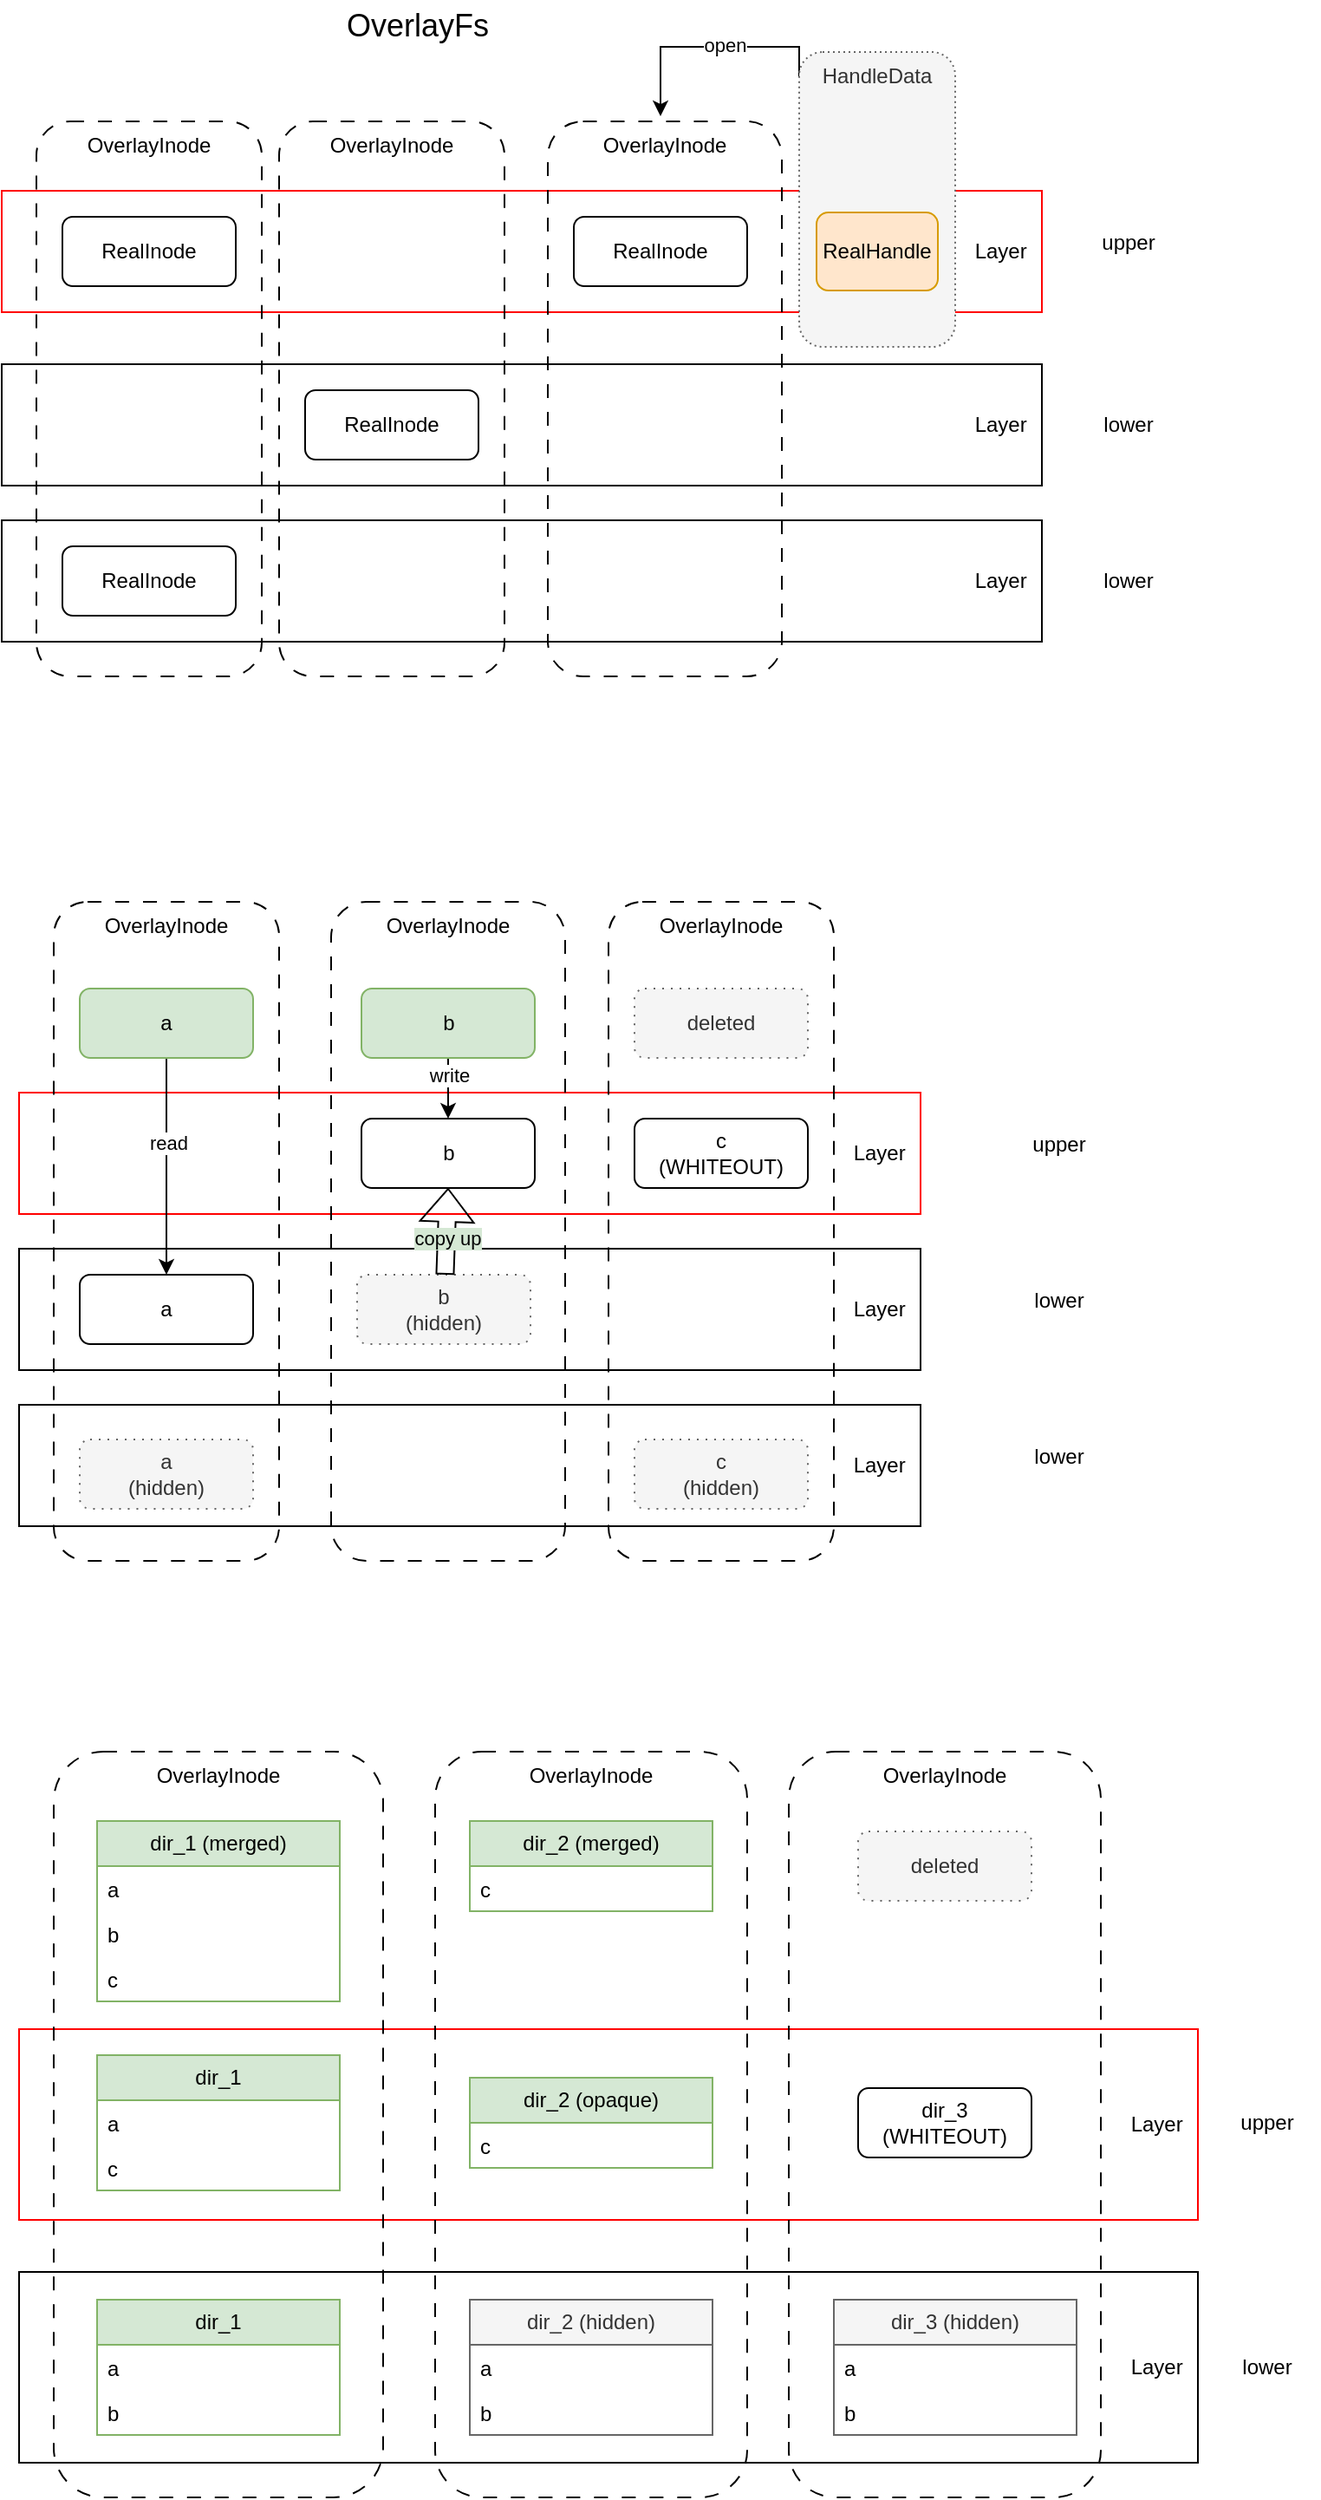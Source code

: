<mxfile version="21.7.5" type="device">
  <diagram name="第 1 页" id="wSUHaZ1ABxHqT4EEoN6Q">
    <mxGraphModel dx="1026" dy="597" grid="1" gridSize="10" guides="1" tooltips="1" connect="1" arrows="1" fold="1" page="1" pageScale="1" pageWidth="827" pageHeight="1169" math="0" shadow="0">
      <root>
        <mxCell id="0" />
        <mxCell id="1" parent="0" />
        <mxCell id="h7JcLIzoPeIqAFTZNADB-1" value="Layer&amp;nbsp;&amp;nbsp;" style="rounded=0;whiteSpace=wrap;html=1;align=right;" vertex="1" parent="1">
          <mxGeometry x="60" y="360" width="600" height="70" as="geometry" />
        </mxCell>
        <mxCell id="h7JcLIzoPeIqAFTZNADB-2" value="RealInode" style="rounded=1;whiteSpace=wrap;html=1;" vertex="1" parent="1">
          <mxGeometry x="95" y="375" width="100" height="40" as="geometry" />
        </mxCell>
        <mxCell id="h7JcLIzoPeIqAFTZNADB-4" value="RealInode" style="rounded=1;whiteSpace=wrap;html=1;" vertex="1" parent="1">
          <mxGeometry x="414" y="185" width="100" height="40" as="geometry" />
        </mxCell>
        <mxCell id="h7JcLIzoPeIqAFTZNADB-5" value="Layer&amp;nbsp;&amp;nbsp;" style="rounded=0;whiteSpace=wrap;html=1;align=right;" vertex="1" parent="1">
          <mxGeometry x="60" y="270" width="600" height="70" as="geometry" />
        </mxCell>
        <mxCell id="h7JcLIzoPeIqAFTZNADB-6" value="Layer&amp;nbsp;&amp;nbsp;" style="rounded=0;whiteSpace=wrap;html=1;strokeColor=#FF0000;align=right;" vertex="1" parent="1">
          <mxGeometry x="60" y="170" width="600" height="70" as="geometry" />
        </mxCell>
        <mxCell id="h7JcLIzoPeIqAFTZNADB-10" value="RealInode" style="rounded=1;whiteSpace=wrap;html=1;" vertex="1" parent="1">
          <mxGeometry x="95" y="185" width="100" height="40" as="geometry" />
        </mxCell>
        <mxCell id="h7JcLIzoPeIqAFTZNADB-3" value="RealInode" style="rounded=1;whiteSpace=wrap;html=1;" vertex="1" parent="1">
          <mxGeometry x="235" y="285" width="100" height="40" as="geometry" />
        </mxCell>
        <mxCell id="h7JcLIzoPeIqAFTZNADB-11" value="RealInode" style="rounded=1;whiteSpace=wrap;html=1;" vertex="1" parent="1">
          <mxGeometry x="390" y="185" width="100" height="40" as="geometry" />
        </mxCell>
        <mxCell id="h7JcLIzoPeIqAFTZNADB-15" value="OverlayInode" style="rounded=1;whiteSpace=wrap;html=1;dashed=1;dashPattern=8 8;strokeWidth=1;perimeterSpacing=3;fillStyle=auto;fillColor=none;verticalAlign=top;" vertex="1" parent="1">
          <mxGeometry x="375" y="130" width="135" height="320" as="geometry" />
        </mxCell>
        <mxCell id="h7JcLIzoPeIqAFTZNADB-13" value="OverlayInode" style="rounded=1;whiteSpace=wrap;html=1;dashed=1;dashPattern=8 8;strokeWidth=1;perimeterSpacing=3;fillStyle=auto;fillColor=none;verticalAlign=top;" vertex="1" parent="1">
          <mxGeometry x="80" y="130" width="130" height="320" as="geometry" />
        </mxCell>
        <mxCell id="h7JcLIzoPeIqAFTZNADB-14" value="OverlayInode" style="rounded=1;whiteSpace=wrap;html=1;dashed=1;dashPattern=8 8;strokeWidth=1;perimeterSpacing=3;fillStyle=auto;fillColor=none;verticalAlign=top;" vertex="1" parent="1">
          <mxGeometry x="220" y="130" width="130" height="320" as="geometry" />
        </mxCell>
        <mxCell id="h7JcLIzoPeIqAFTZNADB-16" value="OverlayFs" style="text;html=1;strokeColor=none;fillColor=none;align=center;verticalAlign=middle;whiteSpace=wrap;rounded=0;fontSize=18;" vertex="1" parent="1">
          <mxGeometry x="240" y="60" width="120" height="30" as="geometry" />
        </mxCell>
        <mxCell id="h7JcLIzoPeIqAFTZNADB-18" value="" style="edgeStyle=orthogonalEdgeStyle;rounded=0;orthogonalLoop=1;jettySize=auto;html=1;exitX=0.031;exitY=0.097;exitDx=0;exitDy=0;exitPerimeter=0;" edge="1" parent="1" source="h7JcLIzoPeIqAFTZNADB-19" target="h7JcLIzoPeIqAFTZNADB-15">
          <mxGeometry relative="1" as="geometry">
            <Array as="points">
              <mxPoint x="520" y="87" />
              <mxPoint x="440" y="87" />
            </Array>
          </mxGeometry>
        </mxCell>
        <mxCell id="h7JcLIzoPeIqAFTZNADB-20" value="open" style="edgeLabel;html=1;align=center;verticalAlign=middle;resizable=0;points=[];" vertex="1" connectable="0" parent="h7JcLIzoPeIqAFTZNADB-18">
          <mxGeometry x="-0.125" y="-1" relative="1" as="geometry">
            <mxPoint as="offset" />
          </mxGeometry>
        </mxCell>
        <mxCell id="h7JcLIzoPeIqAFTZNADB-19" value="HandleData" style="rounded=1;whiteSpace=wrap;html=1;dashed=1;dashPattern=1 2;strokeWidth=1;perimeterSpacing=3;fillStyle=auto;fillColor=#f5f5f5;verticalAlign=top;fontColor=#333333;strokeColor=#666666;" vertex="1" parent="1">
          <mxGeometry x="520" y="90" width="90" height="170" as="geometry" />
        </mxCell>
        <mxCell id="h7JcLIzoPeIqAFTZNADB-17" value="RealHandle" style="rounded=1;whiteSpace=wrap;html=1;fillColor=#ffe6cc;strokeColor=#d79b00;" vertex="1" parent="1">
          <mxGeometry x="530" y="182.5" width="70" height="45" as="geometry" />
        </mxCell>
        <mxCell id="h7JcLIzoPeIqAFTZNADB-21" value="lower" style="text;html=1;strokeColor=none;fillColor=none;align=center;verticalAlign=middle;whiteSpace=wrap;rounded=0;" vertex="1" parent="1">
          <mxGeometry x="680" y="290" width="60" height="30" as="geometry" />
        </mxCell>
        <mxCell id="h7JcLIzoPeIqAFTZNADB-22" value="upper" style="text;html=1;strokeColor=none;fillColor=none;align=center;verticalAlign=middle;whiteSpace=wrap;rounded=0;" vertex="1" parent="1">
          <mxGeometry x="680" y="185" width="60" height="30" as="geometry" />
        </mxCell>
        <mxCell id="h7JcLIzoPeIqAFTZNADB-23" value="lower" style="text;html=1;strokeColor=none;fillColor=none;align=center;verticalAlign=middle;whiteSpace=wrap;rounded=0;" vertex="1" parent="1">
          <mxGeometry x="680" y="380" width="60" height="30" as="geometry" />
        </mxCell>
        <mxCell id="h7JcLIzoPeIqAFTZNADB-24" value="Layer&amp;nbsp;&amp;nbsp;" style="rounded=0;whiteSpace=wrap;html=1;align=right;" vertex="1" parent="1">
          <mxGeometry x="70" y="870" width="520" height="70" as="geometry" />
        </mxCell>
        <mxCell id="h7JcLIzoPeIqAFTZNADB-27" value="Layer&amp;nbsp;&amp;nbsp;" style="rounded=0;whiteSpace=wrap;html=1;align=right;" vertex="1" parent="1">
          <mxGeometry x="70" y="780" width="520" height="70" as="geometry" />
        </mxCell>
        <mxCell id="h7JcLIzoPeIqAFTZNADB-28" value="Layer&amp;nbsp;&amp;nbsp;" style="rounded=0;whiteSpace=wrap;html=1;strokeColor=#FF0000;align=right;" vertex="1" parent="1">
          <mxGeometry x="70" y="690" width="520" height="70" as="geometry" />
        </mxCell>
        <mxCell id="h7JcLIzoPeIqAFTZNADB-32" value="OverlayInode" style="rounded=1;whiteSpace=wrap;html=1;dashed=1;dashPattern=8 8;strokeWidth=1;perimeterSpacing=3;fillStyle=auto;fillColor=none;verticalAlign=top;" vertex="1" parent="1">
          <mxGeometry x="250" y="580" width="135" height="380" as="geometry" />
        </mxCell>
        <mxCell id="h7JcLIzoPeIqAFTZNADB-40" value="lower" style="text;html=1;strokeColor=none;fillColor=none;align=center;verticalAlign=middle;whiteSpace=wrap;rounded=0;" vertex="1" parent="1">
          <mxGeometry x="640" y="795" width="60" height="30" as="geometry" />
        </mxCell>
        <mxCell id="h7JcLIzoPeIqAFTZNADB-41" value="upper" style="text;html=1;strokeColor=none;fillColor=none;align=center;verticalAlign=middle;whiteSpace=wrap;rounded=0;" vertex="1" parent="1">
          <mxGeometry x="640" y="705" width="60" height="30" as="geometry" />
        </mxCell>
        <mxCell id="h7JcLIzoPeIqAFTZNADB-42" value="lower" style="text;html=1;strokeColor=none;fillColor=none;align=center;verticalAlign=middle;whiteSpace=wrap;rounded=0;" vertex="1" parent="1">
          <mxGeometry x="640" y="885" width="60" height="30" as="geometry" />
        </mxCell>
        <mxCell id="h7JcLIzoPeIqAFTZNADB-33" value="OverlayInode" style="rounded=1;whiteSpace=wrap;html=1;dashed=1;dashPattern=8 8;strokeWidth=1;perimeterSpacing=3;fillStyle=auto;fillColor=none;verticalAlign=top;" vertex="1" parent="1">
          <mxGeometry x="90" y="580" width="130" height="380" as="geometry" />
        </mxCell>
        <mxCell id="h7JcLIzoPeIqAFTZNADB-29" value="a" style="rounded=1;whiteSpace=wrap;html=1;" vertex="1" parent="1">
          <mxGeometry x="105" y="795" width="100" height="40" as="geometry" />
        </mxCell>
        <mxCell id="h7JcLIzoPeIqAFTZNADB-25" value="a&lt;br&gt;(hidden)" style="rounded=1;whiteSpace=wrap;html=1;fillColor=#f5f5f5;fontColor=#333333;strokeColor=#666666;dashed=1;dashPattern=1 4;" vertex="1" parent="1">
          <mxGeometry x="105" y="890" width="100" height="40" as="geometry" />
        </mxCell>
        <mxCell id="h7JcLIzoPeIqAFTZNADB-31" value="b" style="rounded=1;whiteSpace=wrap;html=1;" vertex="1" parent="1">
          <mxGeometry x="267.5" y="705" width="100" height="40" as="geometry" />
        </mxCell>
        <mxCell id="h7JcLIzoPeIqAFTZNADB-44" value="b&lt;br&gt;(hidden)" style="rounded=1;whiteSpace=wrap;html=1;fillColor=#f5f5f5;strokeColor=#666666;dashed=1;dashPattern=1 4;fontColor=#333333;" vertex="1" parent="1">
          <mxGeometry x="265" y="795" width="100" height="40" as="geometry" />
        </mxCell>
        <mxCell id="h7JcLIzoPeIqAFTZNADB-45" value="" style="shape=flexArrow;endArrow=classic;html=1;rounded=0;entryX=0.5;entryY=1;entryDx=0;entryDy=0;" edge="1" parent="1" source="h7JcLIzoPeIqAFTZNADB-44" target="h7JcLIzoPeIqAFTZNADB-31">
          <mxGeometry width="50" height="50" relative="1" as="geometry">
            <mxPoint x="255" y="880" as="sourcePoint" />
            <mxPoint x="305" y="830" as="targetPoint" />
          </mxGeometry>
        </mxCell>
        <mxCell id="h7JcLIzoPeIqAFTZNADB-46" value="copy up" style="edgeLabel;html=1;align=center;verticalAlign=middle;resizable=0;points=[];labelBackgroundColor=#D5E8D4;" vertex="1" connectable="0" parent="h7JcLIzoPeIqAFTZNADB-45">
          <mxGeometry x="-0.3" y="-1" relative="1" as="geometry">
            <mxPoint x="-1" y="-4" as="offset" />
          </mxGeometry>
        </mxCell>
        <mxCell id="h7JcLIzoPeIqAFTZNADB-60" value="Layer&amp;nbsp;&amp;nbsp;" style="rounded=0;whiteSpace=wrap;html=1;align=right;" vertex="1" parent="1">
          <mxGeometry x="70" y="1370" width="680" height="110" as="geometry" />
        </mxCell>
        <mxCell id="h7JcLIzoPeIqAFTZNADB-61" value="Layer&amp;nbsp;&amp;nbsp;" style="rounded=0;whiteSpace=wrap;html=1;strokeColor=#FF0000;align=right;" vertex="1" parent="1">
          <mxGeometry x="70" y="1230" width="680" height="110" as="geometry" />
        </mxCell>
        <mxCell id="h7JcLIzoPeIqAFTZNADB-62" value="OverlayInode" style="rounded=1;whiteSpace=wrap;html=1;dashed=1;dashPattern=8 8;strokeWidth=1;perimeterSpacing=3;fillStyle=auto;fillColor=none;verticalAlign=top;" vertex="1" parent="1">
          <mxGeometry x="310" y="1070" width="180" height="430" as="geometry" />
        </mxCell>
        <mxCell id="h7JcLIzoPeIqAFTZNADB-64" value="upper" style="text;html=1;strokeColor=none;fillColor=none;align=center;verticalAlign=middle;whiteSpace=wrap;rounded=0;" vertex="1" parent="1">
          <mxGeometry x="760" y="1269" width="60" height="30" as="geometry" />
        </mxCell>
        <mxCell id="h7JcLIzoPeIqAFTZNADB-65" value="lower" style="text;html=1;strokeColor=none;fillColor=none;align=center;verticalAlign=middle;whiteSpace=wrap;rounded=0;" vertex="1" parent="1">
          <mxGeometry x="760" y="1410" width="60" height="30" as="geometry" />
        </mxCell>
        <mxCell id="h7JcLIzoPeIqAFTZNADB-66" value="OverlayInode" style="rounded=1;whiteSpace=wrap;html=1;dashed=1;dashPattern=8 8;strokeWidth=1;perimeterSpacing=3;fillStyle=auto;fillColor=none;verticalAlign=top;" vertex="1" parent="1">
          <mxGeometry x="90" y="1070" width="190" height="430" as="geometry" />
        </mxCell>
        <mxCell id="h7JcLIzoPeIqAFTZNADB-74" value="dir_1" style="swimlane;fontStyle=0;childLayout=stackLayout;horizontal=1;startSize=26;fillColor=#d5e8d4;horizontalStack=0;resizeParent=1;resizeParentMax=0;resizeLast=0;collapsible=1;marginBottom=0;whiteSpace=wrap;html=1;strokeColor=#82b366;" vertex="1" parent="1">
          <mxGeometry x="115" y="1386" width="140" height="78" as="geometry" />
        </mxCell>
        <mxCell id="h7JcLIzoPeIqAFTZNADB-75" value="a" style="text;strokeColor=none;fillColor=none;align=left;verticalAlign=top;spacingLeft=4;spacingRight=4;overflow=hidden;rotatable=0;points=[[0,0.5],[1,0.5]];portConstraint=eastwest;whiteSpace=wrap;html=1;" vertex="1" parent="h7JcLIzoPeIqAFTZNADB-74">
          <mxGeometry y="26" width="140" height="26" as="geometry" />
        </mxCell>
        <mxCell id="h7JcLIzoPeIqAFTZNADB-76" value="b" style="text;strokeColor=none;fillColor=none;align=left;verticalAlign=top;spacingLeft=4;spacingRight=4;overflow=hidden;rotatable=0;points=[[0,0.5],[1,0.5]];portConstraint=eastwest;whiteSpace=wrap;html=1;" vertex="1" parent="h7JcLIzoPeIqAFTZNADB-74">
          <mxGeometry y="52" width="140" height="26" as="geometry" />
        </mxCell>
        <mxCell id="h7JcLIzoPeIqAFTZNADB-78" value="dir_1" style="swimlane;fontStyle=0;childLayout=stackLayout;horizontal=1;startSize=26;fillColor=#d5e8d4;horizontalStack=0;resizeParent=1;resizeParentMax=0;resizeLast=0;collapsible=1;marginBottom=0;whiteSpace=wrap;html=1;strokeColor=#82b366;" vertex="1" parent="1">
          <mxGeometry x="115" y="1245" width="140" height="78" as="geometry" />
        </mxCell>
        <mxCell id="h7JcLIzoPeIqAFTZNADB-79" value="a" style="text;strokeColor=none;fillColor=none;align=left;verticalAlign=top;spacingLeft=4;spacingRight=4;overflow=hidden;rotatable=0;points=[[0,0.5],[1,0.5]];portConstraint=eastwest;whiteSpace=wrap;html=1;" vertex="1" parent="h7JcLIzoPeIqAFTZNADB-78">
          <mxGeometry y="26" width="140" height="26" as="geometry" />
        </mxCell>
        <mxCell id="h7JcLIzoPeIqAFTZNADB-80" value="c" style="text;strokeColor=none;fillColor=none;align=left;verticalAlign=top;spacingLeft=4;spacingRight=4;overflow=hidden;rotatable=0;points=[[0,0.5],[1,0.5]];portConstraint=eastwest;whiteSpace=wrap;html=1;" vertex="1" parent="h7JcLIzoPeIqAFTZNADB-78">
          <mxGeometry y="52" width="140" height="26" as="geometry" />
        </mxCell>
        <mxCell id="h7JcLIzoPeIqAFTZNADB-81" value="dir_1 (merged)" style="swimlane;fontStyle=0;childLayout=stackLayout;horizontal=1;startSize=26;fillColor=#d5e8d4;horizontalStack=0;resizeParent=1;resizeParentMax=0;resizeLast=0;collapsible=1;marginBottom=0;whiteSpace=wrap;html=1;strokeColor=#82b366;" vertex="1" parent="1">
          <mxGeometry x="115" y="1110" width="140" height="104" as="geometry" />
        </mxCell>
        <mxCell id="h7JcLIzoPeIqAFTZNADB-82" value="a" style="text;strokeColor=none;fillColor=none;align=left;verticalAlign=top;spacingLeft=4;spacingRight=4;overflow=hidden;rotatable=0;points=[[0,0.5],[1,0.5]];portConstraint=eastwest;whiteSpace=wrap;html=1;" vertex="1" parent="h7JcLIzoPeIqAFTZNADB-81">
          <mxGeometry y="26" width="140" height="26" as="geometry" />
        </mxCell>
        <mxCell id="h7JcLIzoPeIqAFTZNADB-83" value="b" style="text;strokeColor=none;fillColor=none;align=left;verticalAlign=top;spacingLeft=4;spacingRight=4;overflow=hidden;rotatable=0;points=[[0,0.5],[1,0.5]];portConstraint=eastwest;whiteSpace=wrap;html=1;" vertex="1" parent="h7JcLIzoPeIqAFTZNADB-81">
          <mxGeometry y="52" width="140" height="26" as="geometry" />
        </mxCell>
        <mxCell id="h7JcLIzoPeIqAFTZNADB-84" value="c" style="text;strokeColor=none;fillColor=none;align=left;verticalAlign=top;spacingLeft=4;spacingRight=4;overflow=hidden;rotatable=0;points=[[0,0.5],[1,0.5]];portConstraint=eastwest;whiteSpace=wrap;html=1;" vertex="1" parent="h7JcLIzoPeIqAFTZNADB-81">
          <mxGeometry y="78" width="140" height="26" as="geometry" />
        </mxCell>
        <mxCell id="h7JcLIzoPeIqAFTZNADB-85" value="dir_2 (opaque)" style="swimlane;fontStyle=0;childLayout=stackLayout;horizontal=1;startSize=26;fillColor=#d5e8d4;horizontalStack=0;resizeParent=1;resizeParentMax=0;resizeLast=0;collapsible=1;marginBottom=0;whiteSpace=wrap;html=1;strokeColor=#82b366;" vertex="1" parent="1">
          <mxGeometry x="330" y="1258" width="140" height="52" as="geometry" />
        </mxCell>
        <mxCell id="h7JcLIzoPeIqAFTZNADB-86" value="c" style="text;strokeColor=none;fillColor=none;align=left;verticalAlign=top;spacingLeft=4;spacingRight=4;overflow=hidden;rotatable=0;points=[[0,0.5],[1,0.5]];portConstraint=eastwest;whiteSpace=wrap;html=1;" vertex="1" parent="h7JcLIzoPeIqAFTZNADB-85">
          <mxGeometry y="26" width="140" height="26" as="geometry" />
        </mxCell>
        <mxCell id="h7JcLIzoPeIqAFTZNADB-88" value="dir_2 (hidden)" style="swimlane;fontStyle=0;childLayout=stackLayout;horizontal=1;startSize=26;fillColor=#f5f5f5;horizontalStack=0;resizeParent=1;resizeParentMax=0;resizeLast=0;collapsible=1;marginBottom=0;whiteSpace=wrap;html=1;strokeColor=#666666;fontColor=#333333;" vertex="1" parent="1">
          <mxGeometry x="330" y="1386" width="140" height="78" as="geometry" />
        </mxCell>
        <mxCell id="h7JcLIzoPeIqAFTZNADB-89" value="a" style="text;strokeColor=none;fillColor=none;align=left;verticalAlign=top;spacingLeft=4;spacingRight=4;overflow=hidden;rotatable=0;points=[[0,0.5],[1,0.5]];portConstraint=eastwest;whiteSpace=wrap;html=1;" vertex="1" parent="h7JcLIzoPeIqAFTZNADB-88">
          <mxGeometry y="26" width="140" height="26" as="geometry" />
        </mxCell>
        <mxCell id="h7JcLIzoPeIqAFTZNADB-90" value="b" style="text;strokeColor=none;fillColor=none;align=left;verticalAlign=top;spacingLeft=4;spacingRight=4;overflow=hidden;rotatable=0;points=[[0,0.5],[1,0.5]];portConstraint=eastwest;whiteSpace=wrap;html=1;" vertex="1" parent="h7JcLIzoPeIqAFTZNADB-88">
          <mxGeometry y="52" width="140" height="26" as="geometry" />
        </mxCell>
        <mxCell id="h7JcLIzoPeIqAFTZNADB-95" value="dir_2 (merged)" style="swimlane;fontStyle=0;childLayout=stackLayout;horizontal=1;startSize=26;fillColor=#d5e8d4;horizontalStack=0;resizeParent=1;resizeParentMax=0;resizeLast=0;collapsible=1;marginBottom=0;whiteSpace=wrap;html=1;strokeColor=#82b366;" vertex="1" parent="1">
          <mxGeometry x="330" y="1110" width="140" height="52" as="geometry" />
        </mxCell>
        <mxCell id="h7JcLIzoPeIqAFTZNADB-96" value="c" style="text;strokeColor=none;fillColor=none;align=left;verticalAlign=top;spacingLeft=4;spacingRight=4;overflow=hidden;rotatable=0;points=[[0,0.5],[1,0.5]];portConstraint=eastwest;whiteSpace=wrap;html=1;" vertex="1" parent="h7JcLIzoPeIqAFTZNADB-95">
          <mxGeometry y="26" width="140" height="26" as="geometry" />
        </mxCell>
        <mxCell id="h7JcLIzoPeIqAFTZNADB-97" value="OverlayInode" style="rounded=1;whiteSpace=wrap;html=1;dashed=1;dashPattern=8 8;strokeWidth=1;perimeterSpacing=3;fillStyle=auto;fillColor=none;verticalAlign=top;" vertex="1" parent="1">
          <mxGeometry x="410" y="580" width="130" height="380" as="geometry" />
        </mxCell>
        <mxCell id="h7JcLIzoPeIqAFTZNADB-98" value="c&lt;br&gt;(WHITEOUT)" style="rounded=1;whiteSpace=wrap;html=1;" vertex="1" parent="1">
          <mxGeometry x="425" y="705" width="100" height="40" as="geometry" />
        </mxCell>
        <mxCell id="h7JcLIzoPeIqAFTZNADB-99" value="c&lt;br&gt;(hidden)" style="rounded=1;whiteSpace=wrap;html=1;fillColor=#f5f5f5;fontColor=#333333;strokeColor=#666666;dashed=1;dashPattern=1 4;" vertex="1" parent="1">
          <mxGeometry x="425" y="890" width="100" height="40" as="geometry" />
        </mxCell>
        <mxCell id="h7JcLIzoPeIqAFTZNADB-102" style="edgeStyle=orthogonalEdgeStyle;rounded=0;orthogonalLoop=1;jettySize=auto;html=1;exitX=0.5;exitY=1;exitDx=0;exitDy=0;" edge="1" parent="1" source="h7JcLIzoPeIqAFTZNADB-100" target="h7JcLIzoPeIqAFTZNADB-29">
          <mxGeometry relative="1" as="geometry" />
        </mxCell>
        <mxCell id="h7JcLIzoPeIqAFTZNADB-107" value="read" style="edgeLabel;html=1;align=center;verticalAlign=middle;resizable=0;points=[];" vertex="1" connectable="0" parent="h7JcLIzoPeIqAFTZNADB-102">
          <mxGeometry x="-0.216" y="1" relative="1" as="geometry">
            <mxPoint as="offset" />
          </mxGeometry>
        </mxCell>
        <mxCell id="h7JcLIzoPeIqAFTZNADB-100" value="a" style="rounded=1;whiteSpace=wrap;html=1;fillColor=#d5e8d4;strokeColor=#82b366;" vertex="1" parent="1">
          <mxGeometry x="105" y="630" width="100" height="40" as="geometry" />
        </mxCell>
        <mxCell id="h7JcLIzoPeIqAFTZNADB-105" style="edgeStyle=orthogonalEdgeStyle;rounded=0;orthogonalLoop=1;jettySize=auto;html=1;exitX=0.5;exitY=1;exitDx=0;exitDy=0;entryX=0.5;entryY=0;entryDx=0;entryDy=0;" edge="1" parent="1" source="h7JcLIzoPeIqAFTZNADB-103" target="h7JcLIzoPeIqAFTZNADB-31">
          <mxGeometry relative="1" as="geometry" />
        </mxCell>
        <mxCell id="h7JcLIzoPeIqAFTZNADB-108" value="write" style="edgeLabel;html=1;align=center;verticalAlign=middle;resizable=0;points=[];" vertex="1" connectable="0" parent="h7JcLIzoPeIqAFTZNADB-105">
          <mxGeometry x="-0.257" y="4" relative="1" as="geometry">
            <mxPoint x="-4" y="-3" as="offset" />
          </mxGeometry>
        </mxCell>
        <mxCell id="h7JcLIzoPeIqAFTZNADB-103" value="b" style="rounded=1;whiteSpace=wrap;html=1;fillColor=#d5e8d4;strokeColor=#82b366;" vertex="1" parent="1">
          <mxGeometry x="267.5" y="630" width="100" height="40" as="geometry" />
        </mxCell>
        <mxCell id="h7JcLIzoPeIqAFTZNADB-106" value="deleted" style="rounded=1;whiteSpace=wrap;html=1;fillColor=#f5f5f5;strokeColor=#666666;fontColor=#333333;dashed=1;dashPattern=1 4;" vertex="1" parent="1">
          <mxGeometry x="425" y="630" width="100" height="40" as="geometry" />
        </mxCell>
        <mxCell id="h7JcLIzoPeIqAFTZNADB-109" value="OverlayInode" style="rounded=1;whiteSpace=wrap;html=1;dashed=1;dashPattern=8 8;strokeWidth=1;perimeterSpacing=3;fillStyle=auto;fillColor=none;verticalAlign=top;" vertex="1" parent="1">
          <mxGeometry x="514" y="1070" width="180" height="430" as="geometry" />
        </mxCell>
        <mxCell id="h7JcLIzoPeIqAFTZNADB-112" value="dir_3 (hidden)" style="swimlane;fontStyle=0;childLayout=stackLayout;horizontal=1;startSize=26;fillColor=#f5f5f5;horizontalStack=0;resizeParent=1;resizeParentMax=0;resizeLast=0;collapsible=1;marginBottom=0;whiteSpace=wrap;html=1;strokeColor=#666666;fontColor=#333333;" vertex="1" parent="1">
          <mxGeometry x="540" y="1386" width="140" height="78" as="geometry" />
        </mxCell>
        <mxCell id="h7JcLIzoPeIqAFTZNADB-113" value="a" style="text;strokeColor=none;fillColor=none;align=left;verticalAlign=top;spacingLeft=4;spacingRight=4;overflow=hidden;rotatable=0;points=[[0,0.5],[1,0.5]];portConstraint=eastwest;whiteSpace=wrap;html=1;" vertex="1" parent="h7JcLIzoPeIqAFTZNADB-112">
          <mxGeometry y="26" width="140" height="26" as="geometry" />
        </mxCell>
        <mxCell id="h7JcLIzoPeIqAFTZNADB-114" value="b" style="text;strokeColor=none;fillColor=none;align=left;verticalAlign=top;spacingLeft=4;spacingRight=4;overflow=hidden;rotatable=0;points=[[0,0.5],[1,0.5]];portConstraint=eastwest;whiteSpace=wrap;html=1;" vertex="1" parent="h7JcLIzoPeIqAFTZNADB-112">
          <mxGeometry y="52" width="140" height="26" as="geometry" />
        </mxCell>
        <mxCell id="h7JcLIzoPeIqAFTZNADB-117" value="dir_3&lt;br&gt;(WHITEOUT)" style="rounded=1;whiteSpace=wrap;html=1;" vertex="1" parent="1">
          <mxGeometry x="554" y="1264" width="100" height="40" as="geometry" />
        </mxCell>
        <mxCell id="h7JcLIzoPeIqAFTZNADB-118" value="deleted" style="rounded=1;whiteSpace=wrap;html=1;fillColor=#f5f5f5;strokeColor=#666666;fontColor=#333333;dashed=1;dashPattern=1 4;" vertex="1" parent="1">
          <mxGeometry x="554" y="1116" width="100" height="40" as="geometry" />
        </mxCell>
      </root>
    </mxGraphModel>
  </diagram>
</mxfile>
